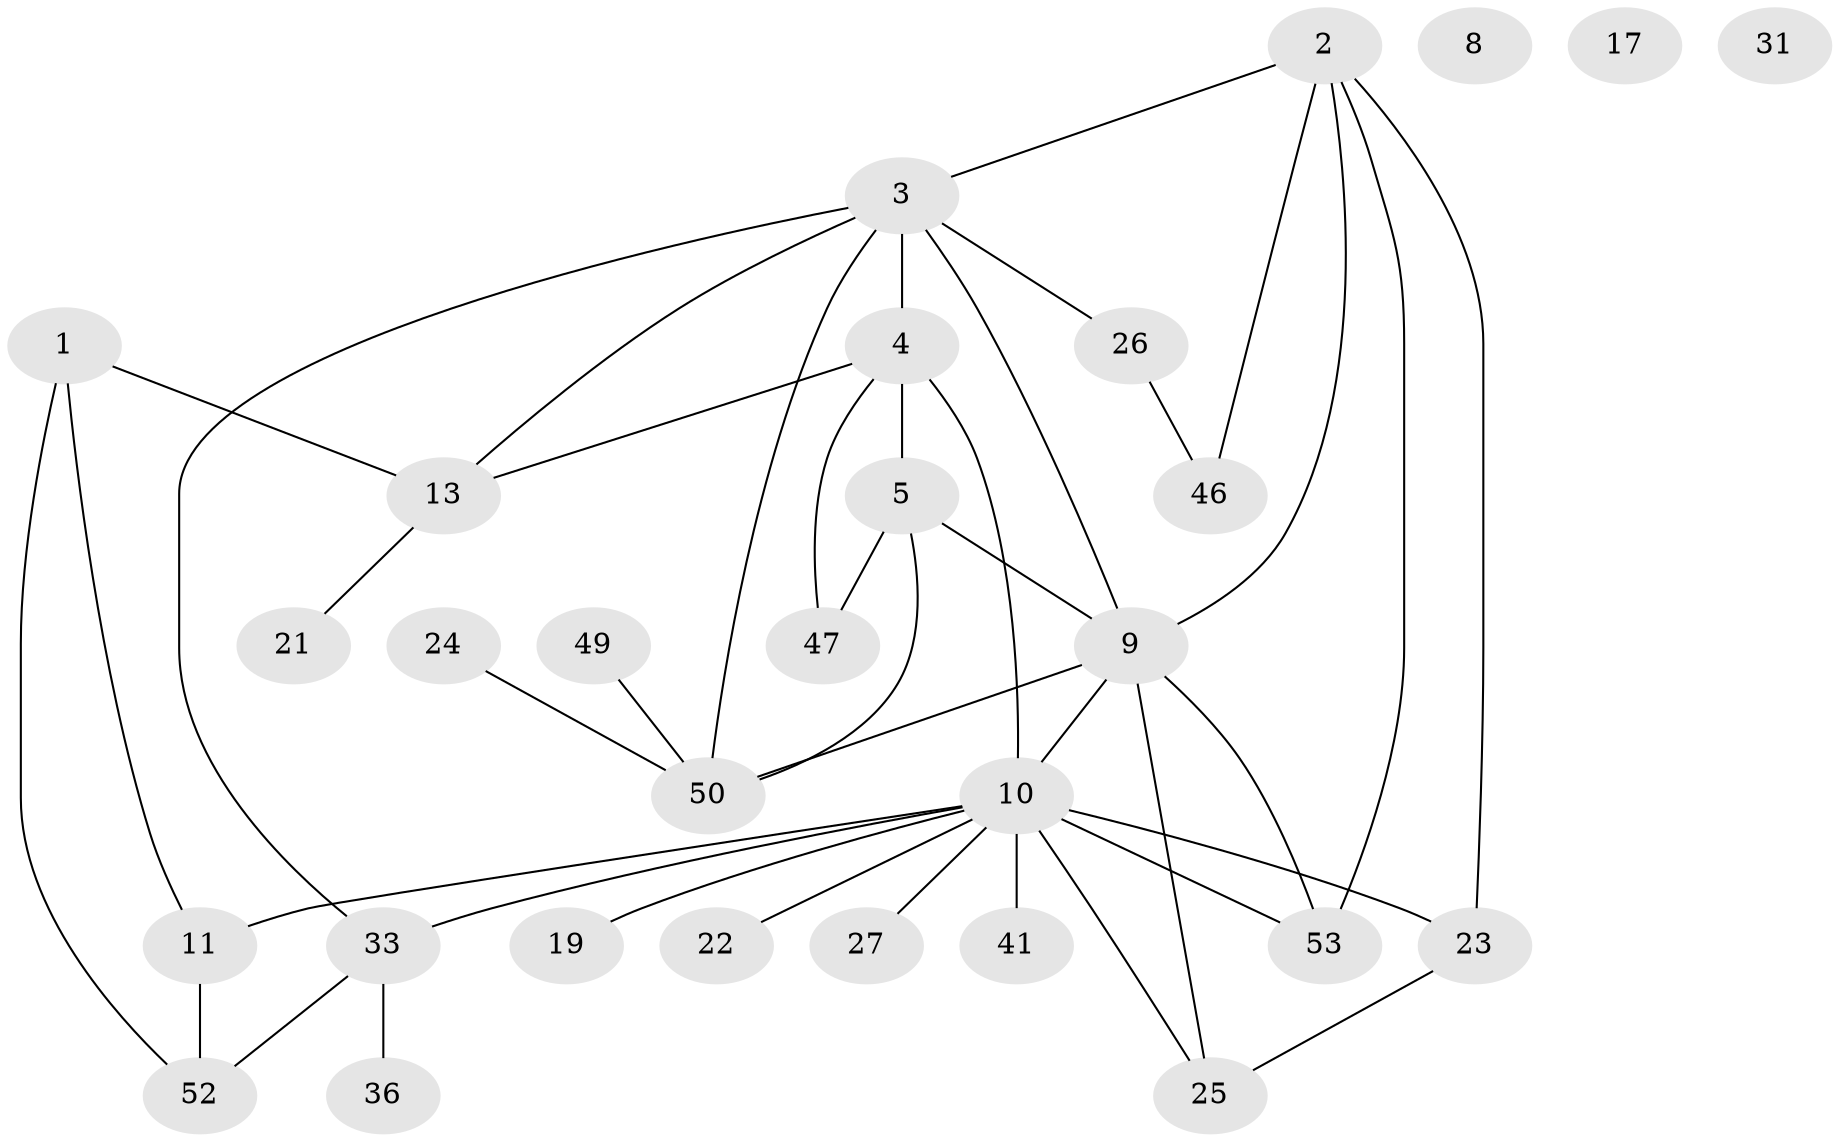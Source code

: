 // original degree distribution, {1: 0.2033898305084746, 4: 0.23728813559322035, 5: 0.1016949152542373, 3: 0.1864406779661017, 0: 0.05084745762711865, 2: 0.2033898305084746, 7: 0.01694915254237288}
// Generated by graph-tools (version 1.1) at 2025/13/03/09/25 04:13:09]
// undirected, 29 vertices, 42 edges
graph export_dot {
graph [start="1"]
  node [color=gray90,style=filled];
  1 [super="+34"];
  2 [super="+16+18+7"];
  3 [super="+58+56"];
  4 [super="+15+29+12"];
  5 [super="+6"];
  8;
  9 [super="+35+44+20"];
  10 [super="+37"];
  11 [super="+45"];
  13;
  17;
  19;
  21 [super="+30"];
  22;
  23;
  24;
  25 [super="+51+39"];
  26;
  27;
  31;
  33 [super="+54"];
  36;
  41;
  46;
  47;
  49;
  50;
  52;
  53 [super="+55"];
  1 -- 52;
  1 -- 13;
  1 -- 11;
  2 -- 53;
  2 -- 23;
  2 -- 9;
  2 -- 3;
  2 -- 46;
  3 -- 50;
  3 -- 13;
  3 -- 9;
  3 -- 4 [weight=2];
  3 -- 33;
  3 -- 26;
  4 -- 47;
  4 -- 10 [weight=4];
  4 -- 13;
  4 -- 5;
  5 -- 50;
  5 -- 47;
  5 -- 9;
  9 -- 50;
  9 -- 53;
  9 -- 10 [weight=2];
  9 -- 25;
  10 -- 22;
  10 -- 33 [weight=2];
  10 -- 11;
  10 -- 41;
  10 -- 19;
  10 -- 23;
  10 -- 27;
  10 -- 53;
  10 -- 25;
  11 -- 52;
  13 -- 21;
  23 -- 25;
  24 -- 50;
  26 -- 46;
  33 -- 52;
  33 -- 36;
  49 -- 50;
}
